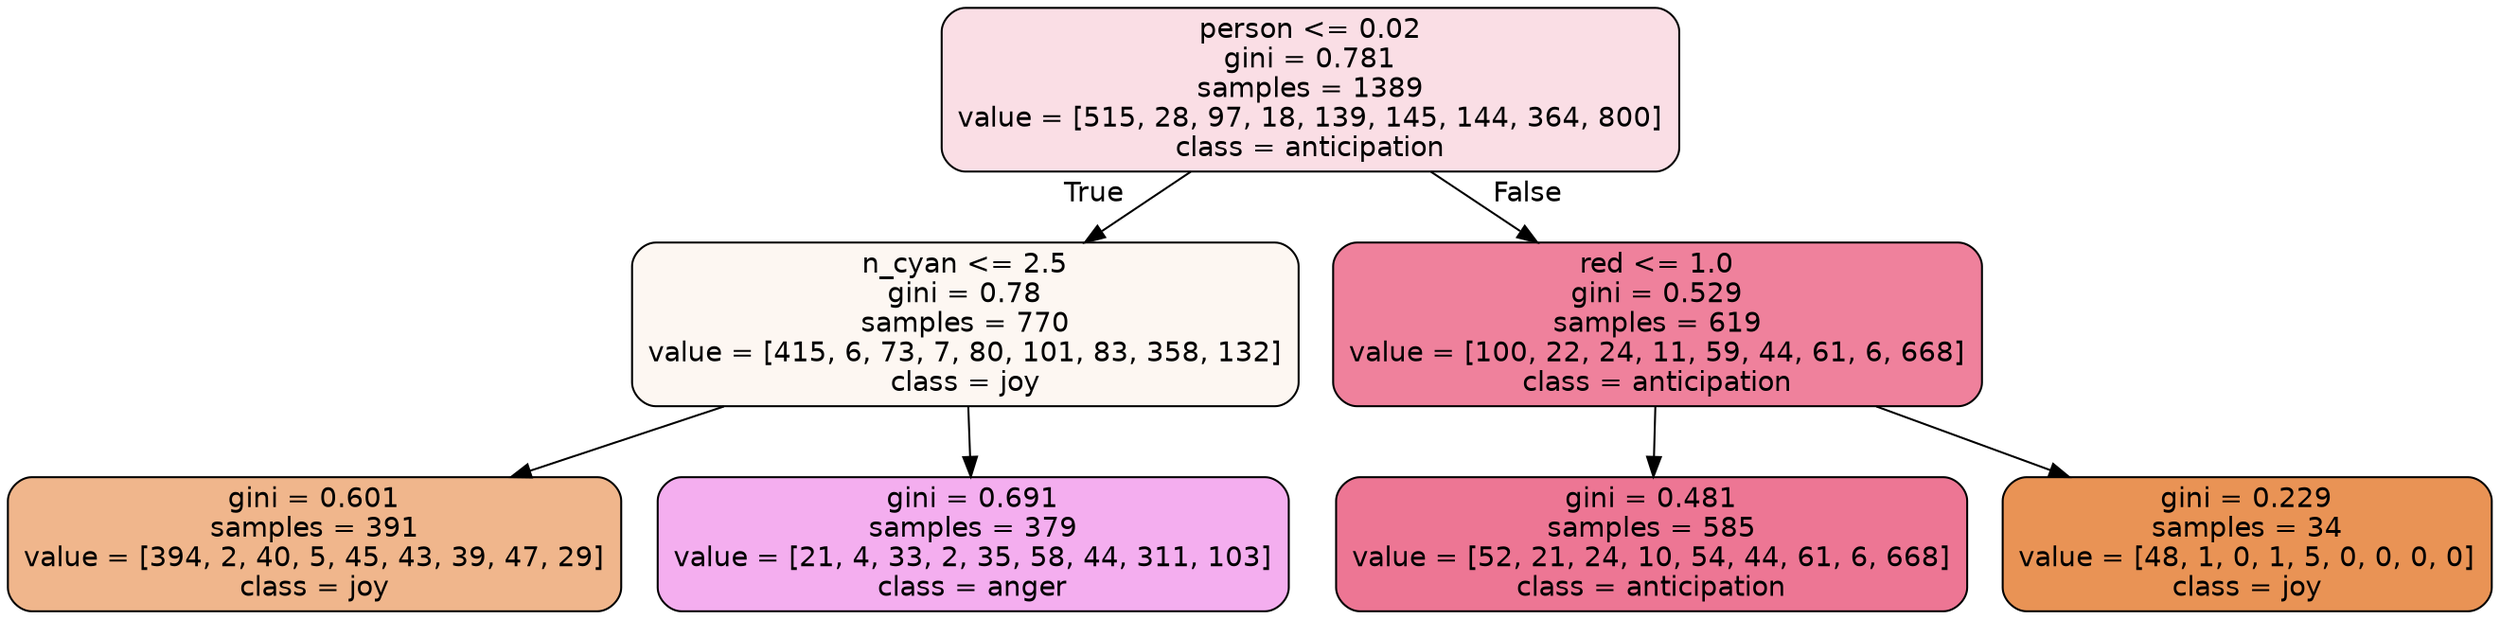 digraph Tree {
node [shape=box, style="filled, rounded", color="black", fontname=helvetica] ;
edge [fontname=helvetica] ;
0 [label="person <= 0.02\ngini = 0.781\nsamples = 1389\nvalue = [515, 28, 97, 18, 139, 145, 144, 364, 800]\nclass = anticipation", fillcolor="#e539642a"] ;
1 [label="n_cyan <= 2.5\ngini = 0.78\nsamples = 770\nvalue = [415, 6, 73, 7, 80, 101, 83, 358, 132]\nclass = joy", fillcolor="#e5813910"] ;
0 -> 1 [labeldistance=2.5, labelangle=45, headlabel="True"] ;
2 [label="gini = 0.601\nsamples = 391\nvalue = [394, 2, 40, 5, 45, 43, 39, 47, 29]\nclass = joy", fillcolor="#e5813994"] ;
1 -> 2 ;
3 [label="gini = 0.691\nsamples = 379\nvalue = [21, 4, 33, 2, 35, 58, 44, 311, 103]\nclass = anger", fillcolor="#e539d768"] ;
1 -> 3 ;
4 [label="red <= 1.0\ngini = 0.529\nsamples = 619\nvalue = [100, 22, 24, 11, 59, 44, 61, 6, 668]\nclass = anticipation", fillcolor="#e53964a2"] ;
0 -> 4 [labeldistance=2.5, labelangle=-45, headlabel="False"] ;
5 [label="gini = 0.481\nsamples = 585\nvalue = [52, 21, 24, 10, 54, 44, 61, 6, 668]\nclass = anticipation", fillcolor="#e53964b0"] ;
4 -> 5 ;
6 [label="gini = 0.229\nsamples = 34\nvalue = [48, 1, 0, 1, 5, 0, 0, 0, 0]\nclass = joy", fillcolor="#e58139db"] ;
4 -> 6 ;
}